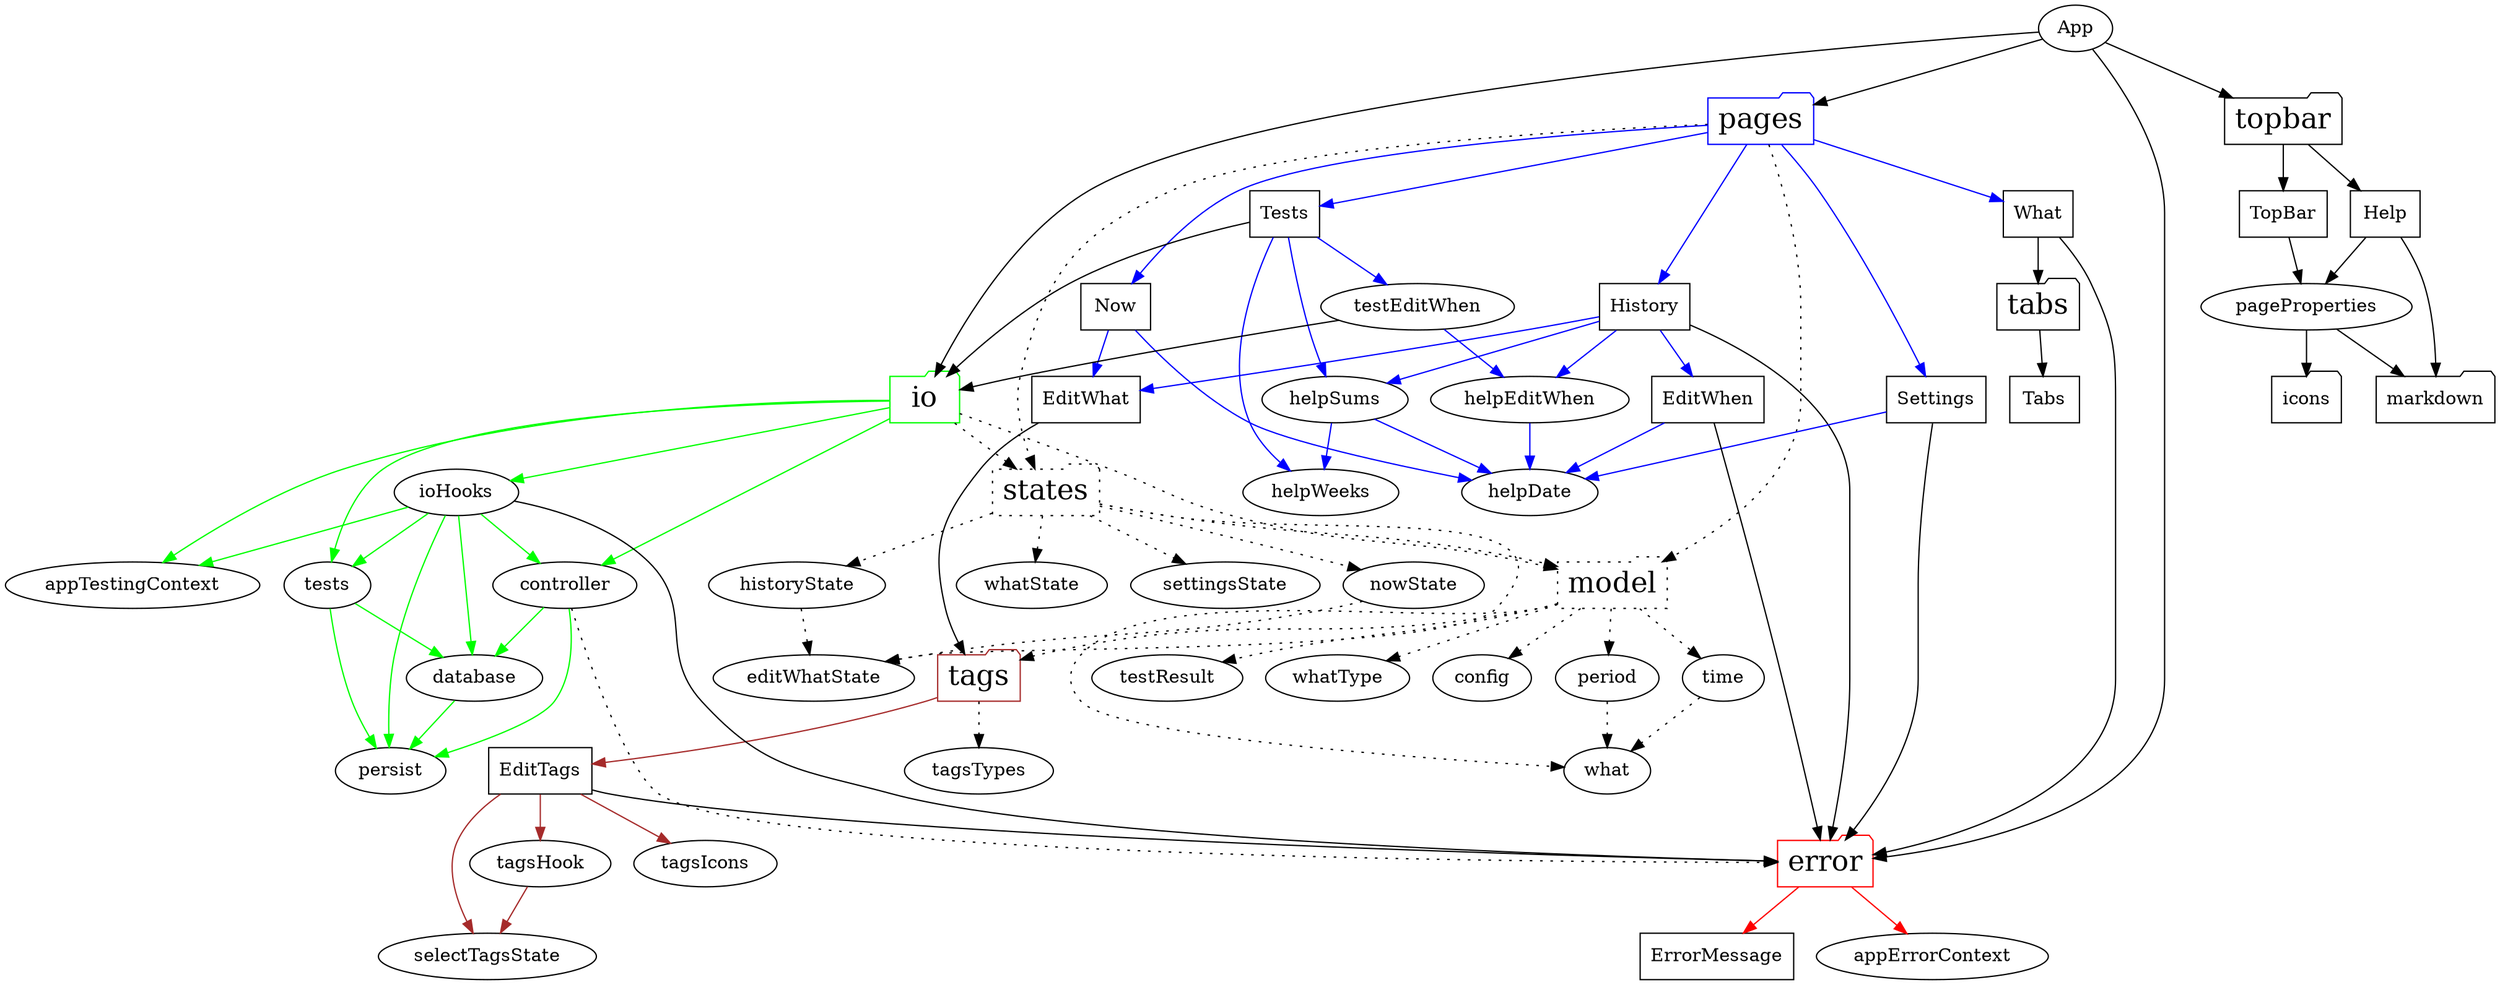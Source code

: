 digraph SRC {
  "App" -> {"error" "io" "pages" "topbar"};

  "error" [shape=folder, color=red, fontsize="22pt"];
  "io" [shape=folder, color=green, fontsize="22pt"];
  "model" [shape=folder, fontsize="22pt"] [style=dotted];
  "pages" [shape=folder, color=blue, fontsize="22pt"];
  "states" [shape=folder, fontsize="22pt"] [style=dotted];
  "tabs" [shape=folder, fontsize="22pt"];
  "tags" [shape=folder, color=brown, fontsize="22pt"];
  "topbar" [shape=folder, fontsize="22pt"];
  "icons" [shape=folder];
  "markdown" [shape=folder];
  
  "error" -> {"ErrorMessage" "appErrorContext"} [color=red];
  "ErrorMessage" [shape=rect];
  "ErrorMessage" -> {};
  "appErrorContext" -> {};

  "io" -> {"controller" "ioHooks" "tests" "appTestingContext"} [color=green];
  "io" -> {"model" "states"} [style=dotted];
  "controller" -> {"persist" "database"} [color=green];
  "controller" -> {"error"} [style=dotted];
  "database" -> {"persist"} [color=green];
  "ioHooks" -> {"controller" "database" "persist" "tests" "appTestingContext"} [color=green];
  "ioHooks" -> {"error"};
  "tests" -> {"database" "persist"} [color=green];
  "persist" -> {}
  "appTestingContext" -> {};

  "model" -> {"config" "period" "testResult" "time" "tags" "whatType" "what"} [style=dotted];
  "config" -> {} [style=dotted];
  "period" -> {"what"} [style=dotted];
  "testResult" -> {} [style=dotted];
  "time" -> {"what"} [style=dotted];
  "what" -> {} [style=dotted];
  "whatType" -> {} [style=dotted];

  "pages" -> {"Now" "What" "History" "Settings" "Tests"} [color=blue];
  "Now" [shape=rect];
  "What" [shape=rect];
  "History" [shape=rect];
  "Settings" [shape=rect];
  "Tests" [shape=rect];
  "EditWhat" [shape=rect];
  "EditWhen" [shape=rect];
  "pages" -> {"model" "states"} [style=dotted];
  "helpDate" -> {};
  "helpWeeks" -> {};
  "Now" -> {"helpDate" "EditWhat"} [color=blue];
  "What" -> {"tabs" "error"};
  "History" -> {"helpSums" "EditWhat" "EditWhen" "helpEditWhen"} [color=blue];
  "History" -> {"error"};
  "Settings" -> {"helpDate"} [color=blue];
  "Settings" -> {"error"};
  "Tests" -> {"helpWeeks" "helpSums" "testEditWhen"} [color=blue];
  "Tests" -> {"io"};
  "helpSums" -> {"helpWeeks" "helpDate"} [color=blue];
  "testEditWhen" -> {"helpEditWhen"} [color=blue];
  "testEditWhen" -> {"io"};
  "helpEditWhen" -> {"helpDate"} [color=blue];
  "EditWhat" -> {"tags"};
  "EditWhen" -> {"helpDate"} [color=blue]
  "EditWhen" -> {"error"}

  "states" -> {"nowState" "whatState" "historyState" "settingsState" "editWhatState" "model"} [style=dotted];
  "nowState" -> {"editWhatState"} [style=dotted];
  "whatState" -> {} [style=dotted];
  "historyState" -> {"editWhatState"} [style=dotted];
  "settingsState" -> {} [style=dotted];
  "editWhatState" -> {} [style=dotted];

  "tabs" -> {"Tabs"};
  "Tabs" [shape=rect];
  "Tabs" -> {};

  "tags" -> {"EditTags"} [color=brown];
  "tags" -> {"tagsTypes"} [style=dotted];
  "EditTags" [shape=rect];
  "EditTags" -> {"selectTagsState" "tagsHook" "tagsIcons"} [color=brown];
  "EditTags" -> {"error"};
  "tagsHook" -> {"selectTagsState"} [color=brown];
  "tagsIcons" -> {};
  "tagsTypes" -> {} [style=dotted];

  "topbar" -> {"TopBar" "Help"};
  "TopBar" [shape=rect];
  "Help" [shape=rect];
  "TopBar" -> {"pageProperties"};
  "pageProperties" -> {"markdown" "icons"};
  "Help" -> {"markdown" "pageProperties"};
}
